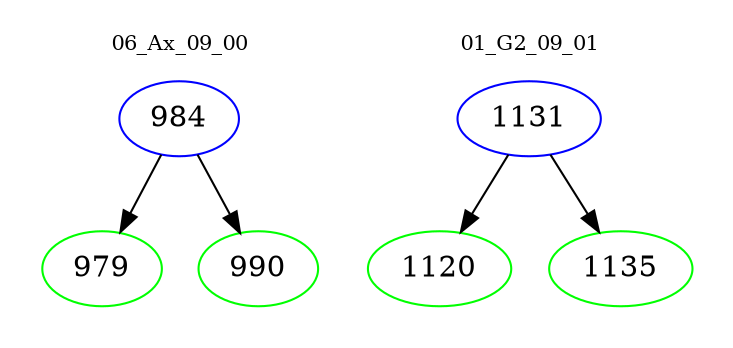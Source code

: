 digraph{
subgraph cluster_0 {
color = white
label = "06_Ax_09_00";
fontsize=10;
T0_984 [label="984", color="blue"]
T0_984 -> T0_979 [color="black"]
T0_979 [label="979", color="green"]
T0_984 -> T0_990 [color="black"]
T0_990 [label="990", color="green"]
}
subgraph cluster_1 {
color = white
label = "01_G2_09_01";
fontsize=10;
T1_1131 [label="1131", color="blue"]
T1_1131 -> T1_1120 [color="black"]
T1_1120 [label="1120", color="green"]
T1_1131 -> T1_1135 [color="black"]
T1_1135 [label="1135", color="green"]
}
}
